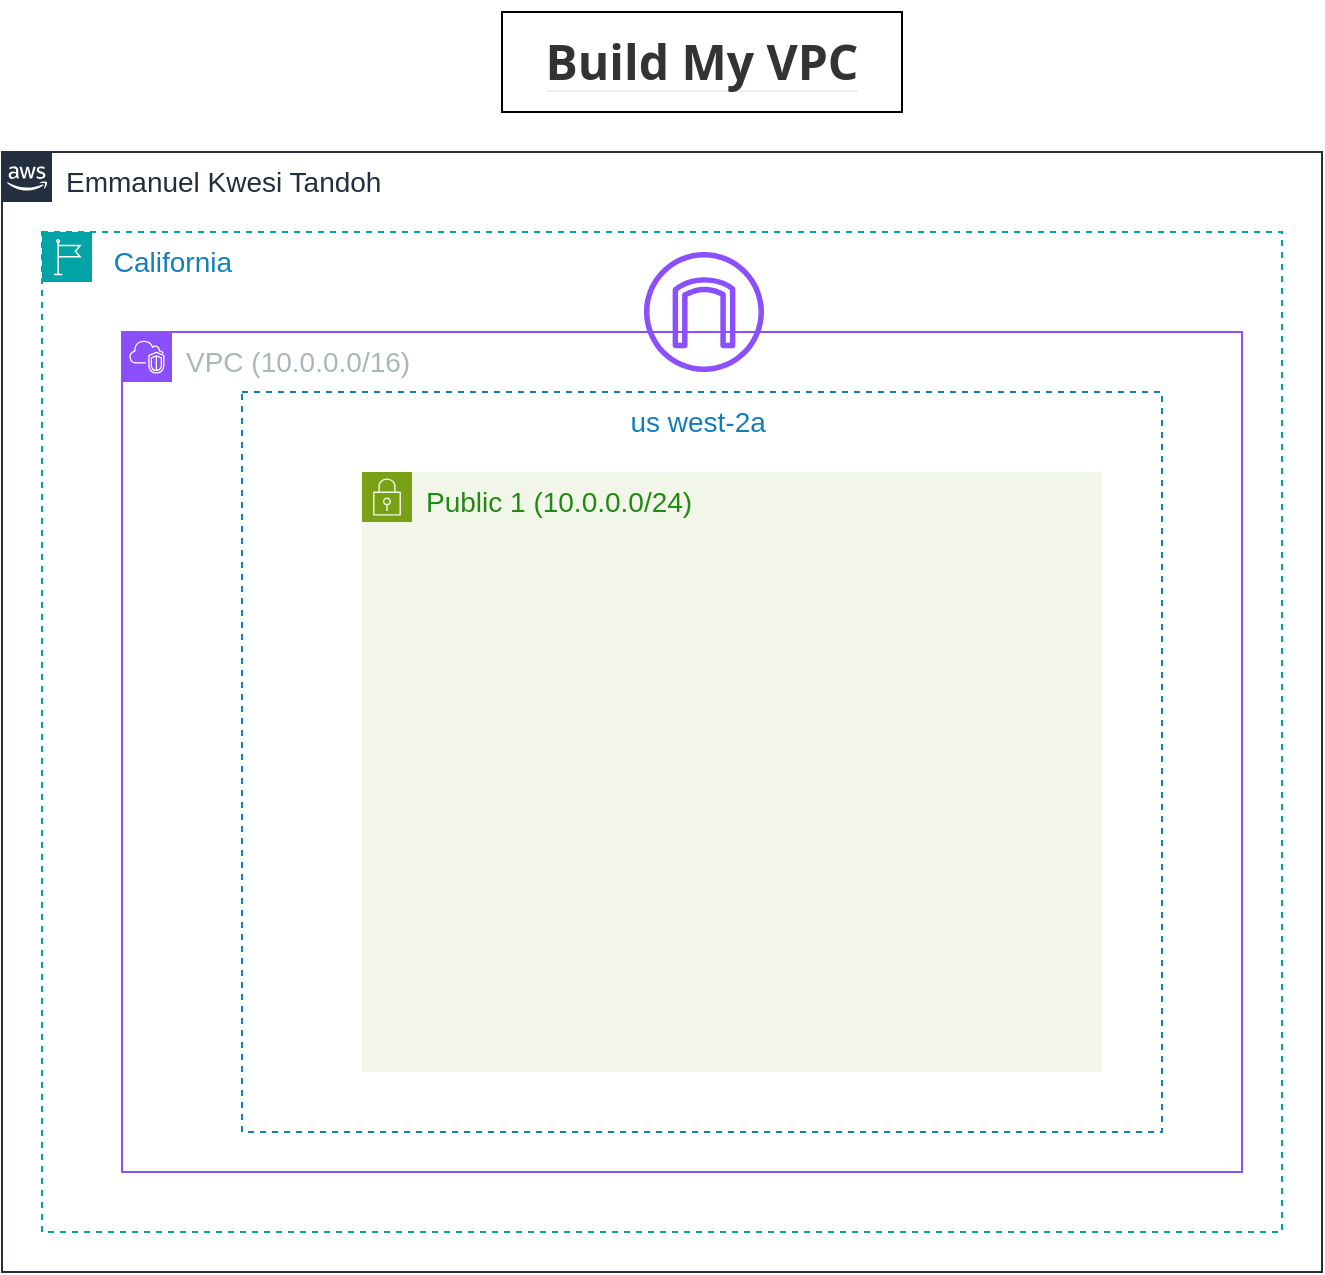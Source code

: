 <mxfile version="24.8.3">
  <diagram name="Page-1" id="3wqSKv1Y-1LLFI31xIab">
    <mxGraphModel dx="954" dy="639" grid="1" gridSize="10" guides="1" tooltips="1" connect="1" arrows="1" fold="1" page="1" pageScale="1" pageWidth="850" pageHeight="1100" math="0" shadow="0">
      <root>
        <mxCell id="0" />
        <mxCell id="1" parent="0" />
        <mxCell id="nPpQk5UU4a6Xp75plAT2-1" value="&lt;font style=&quot;font-size: 14px;&quot;&gt;Emmanuel Kwesi Tandoh&lt;/font&gt;" style="points=[[0,0],[0.25,0],[0.5,0],[0.75,0],[1,0],[1,0.25],[1,0.5],[1,0.75],[1,1],[0.75,1],[0.5,1],[0.25,1],[0,1],[0,0.75],[0,0.5],[0,0.25]];outlineConnect=0;gradientColor=none;html=1;whiteSpace=wrap;fontSize=12;fontStyle=0;container=1;pointerEvents=0;collapsible=0;recursiveResize=0;shape=mxgraph.aws4.group;grIcon=mxgraph.aws4.group_aws_cloud_alt;strokeColor=#232F3E;fillColor=none;verticalAlign=top;align=left;spacingLeft=30;fontColor=#232F3E;dashed=0;" vertex="1" parent="1">
          <mxGeometry x="60" y="100" width="660" height="560" as="geometry" />
        </mxCell>
        <mxCell id="nPpQk5UU4a6Xp75plAT2-2" value="&lt;h1 style=&quot;box-sizing: border-box; break-after: avoid-page; break-inside: avoid; orphans: 4; margin-top: 1rem; margin-bottom: 1rem; position: relative; line-height: 1.2; cursor: text; border-bottom: 1px solid rgb(238, 238, 238); width: inherit; caret-color: rgb(51, 51, 51); color: rgb(51, 51, 51); font-family: &amp;quot;Amazon Ember&amp;quot;, &amp;quot;Open Sans&amp;quot;, &amp;quot;Clear Sans&amp;quot;, &amp;quot;Helvetica Neue&amp;quot;, Helvetica, Arial, &amp;quot;Segoe UI Emoji&amp;quot;, sans-serif; text-align: start;&quot; id=&quot;build-your-vpc-and-launch-a-web-server&quot;&gt;&lt;span style=&quot;box-sizing: border-box;&quot;&gt;&lt;font style=&quot;font-size: 24px;&quot;&gt;Build My VPC&lt;/font&gt;&lt;/span&gt;&lt;/h1&gt;" style="whiteSpace=wrap;html=1;" vertex="1" parent="1">
          <mxGeometry x="310" y="30" width="200" height="50" as="geometry" />
        </mxCell>
        <mxCell id="nPpQk5UU4a6Xp75plAT2-4" value="&lt;font style=&quot;font-size: 14px;&quot; face=&quot;Helvetica&quot;&gt;&amp;nbsp;California&lt;/font&gt;" style="points=[[0,0],[0.25,0],[0.5,0],[0.75,0],[1,0],[1,0.25],[1,0.5],[1,0.75],[1,1],[0.75,1],[0.5,1],[0.25,1],[0,1],[0,0.75],[0,0.5],[0,0.25]];outlineConnect=0;gradientColor=none;html=1;whiteSpace=wrap;fontSize=12;fontStyle=0;container=1;pointerEvents=0;collapsible=0;recursiveResize=0;shape=mxgraph.aws4.group;grIcon=mxgraph.aws4.group_region;strokeColor=#00A4A6;fillColor=none;verticalAlign=top;align=left;spacingLeft=30;fontColor=#147EBA;dashed=1;" vertex="1" parent="1">
          <mxGeometry x="80" y="140" width="620" height="500" as="geometry" />
        </mxCell>
        <mxCell id="nPpQk5UU4a6Xp75plAT2-8" value="" style="sketch=0;outlineConnect=0;fontColor=#232F3E;gradientColor=none;fillColor=#8C4FFF;strokeColor=none;dashed=0;verticalLabelPosition=bottom;verticalAlign=top;align=center;html=1;fontSize=12;fontStyle=0;aspect=fixed;pointerEvents=1;shape=mxgraph.aws4.internet_gateway;" vertex="1" parent="nPpQk5UU4a6Xp75plAT2-4">
          <mxGeometry x="301" y="10" width="60" height="60" as="geometry" />
        </mxCell>
        <mxCell id="nPpQk5UU4a6Xp75plAT2-6" value="&lt;font style=&quot;font-size: 14px;&quot;&gt;VPC (10.0.0.0/16)&lt;/font&gt;" style="points=[[0,0],[0.25,0],[0.5,0],[0.75,0],[1,0],[1,0.25],[1,0.5],[1,0.75],[1,1],[0.75,1],[0.5,1],[0.25,1],[0,1],[0,0.75],[0,0.5],[0,0.25]];outlineConnect=0;gradientColor=none;html=1;whiteSpace=wrap;fontSize=12;fontStyle=0;container=1;pointerEvents=0;collapsible=0;recursiveResize=0;shape=mxgraph.aws4.group;grIcon=mxgraph.aws4.group_vpc2;strokeColor=#8C4FFF;fillColor=none;verticalAlign=top;align=left;spacingLeft=30;fontColor=#AAB7B8;dashed=0;" vertex="1" parent="1">
          <mxGeometry x="120" y="190" width="560" height="420" as="geometry" />
        </mxCell>
        <mxCell id="nPpQk5UU4a6Xp75plAT2-7" value="&lt;font style=&quot;font-size: 14px;&quot;&gt;us west-2a&amp;nbsp;&lt;/font&gt;" style="fillColor=none;strokeColor=#147EBA;dashed=1;verticalAlign=top;fontStyle=0;fontColor=#147EBA;whiteSpace=wrap;html=1;" vertex="1" parent="nPpQk5UU4a6Xp75plAT2-6">
          <mxGeometry x="60" y="30" width="460" height="370" as="geometry" />
        </mxCell>
        <mxCell id="nPpQk5UU4a6Xp75plAT2-9" value="&lt;font style=&quot;font-size: 14px;&quot;&gt;Public 1 (10.0.0.0/24)&lt;/font&gt;" style="points=[[0,0],[0.25,0],[0.5,0],[0.75,0],[1,0],[1,0.25],[1,0.5],[1,0.75],[1,1],[0.75,1],[0.5,1],[0.25,1],[0,1],[0,0.75],[0,0.5],[0,0.25]];outlineConnect=0;gradientColor=none;html=1;whiteSpace=wrap;fontSize=12;fontStyle=0;container=1;pointerEvents=0;collapsible=0;recursiveResize=0;shape=mxgraph.aws4.group;grIcon=mxgraph.aws4.group_security_group;grStroke=0;strokeColor=#7AA116;fillColor=#F2F6E8;verticalAlign=top;align=left;spacingLeft=30;fontColor=#248814;dashed=0;" vertex="1" parent="nPpQk5UU4a6Xp75plAT2-6">
          <mxGeometry x="120" y="70" width="370" height="300" as="geometry" />
        </mxCell>
      </root>
    </mxGraphModel>
  </diagram>
</mxfile>
